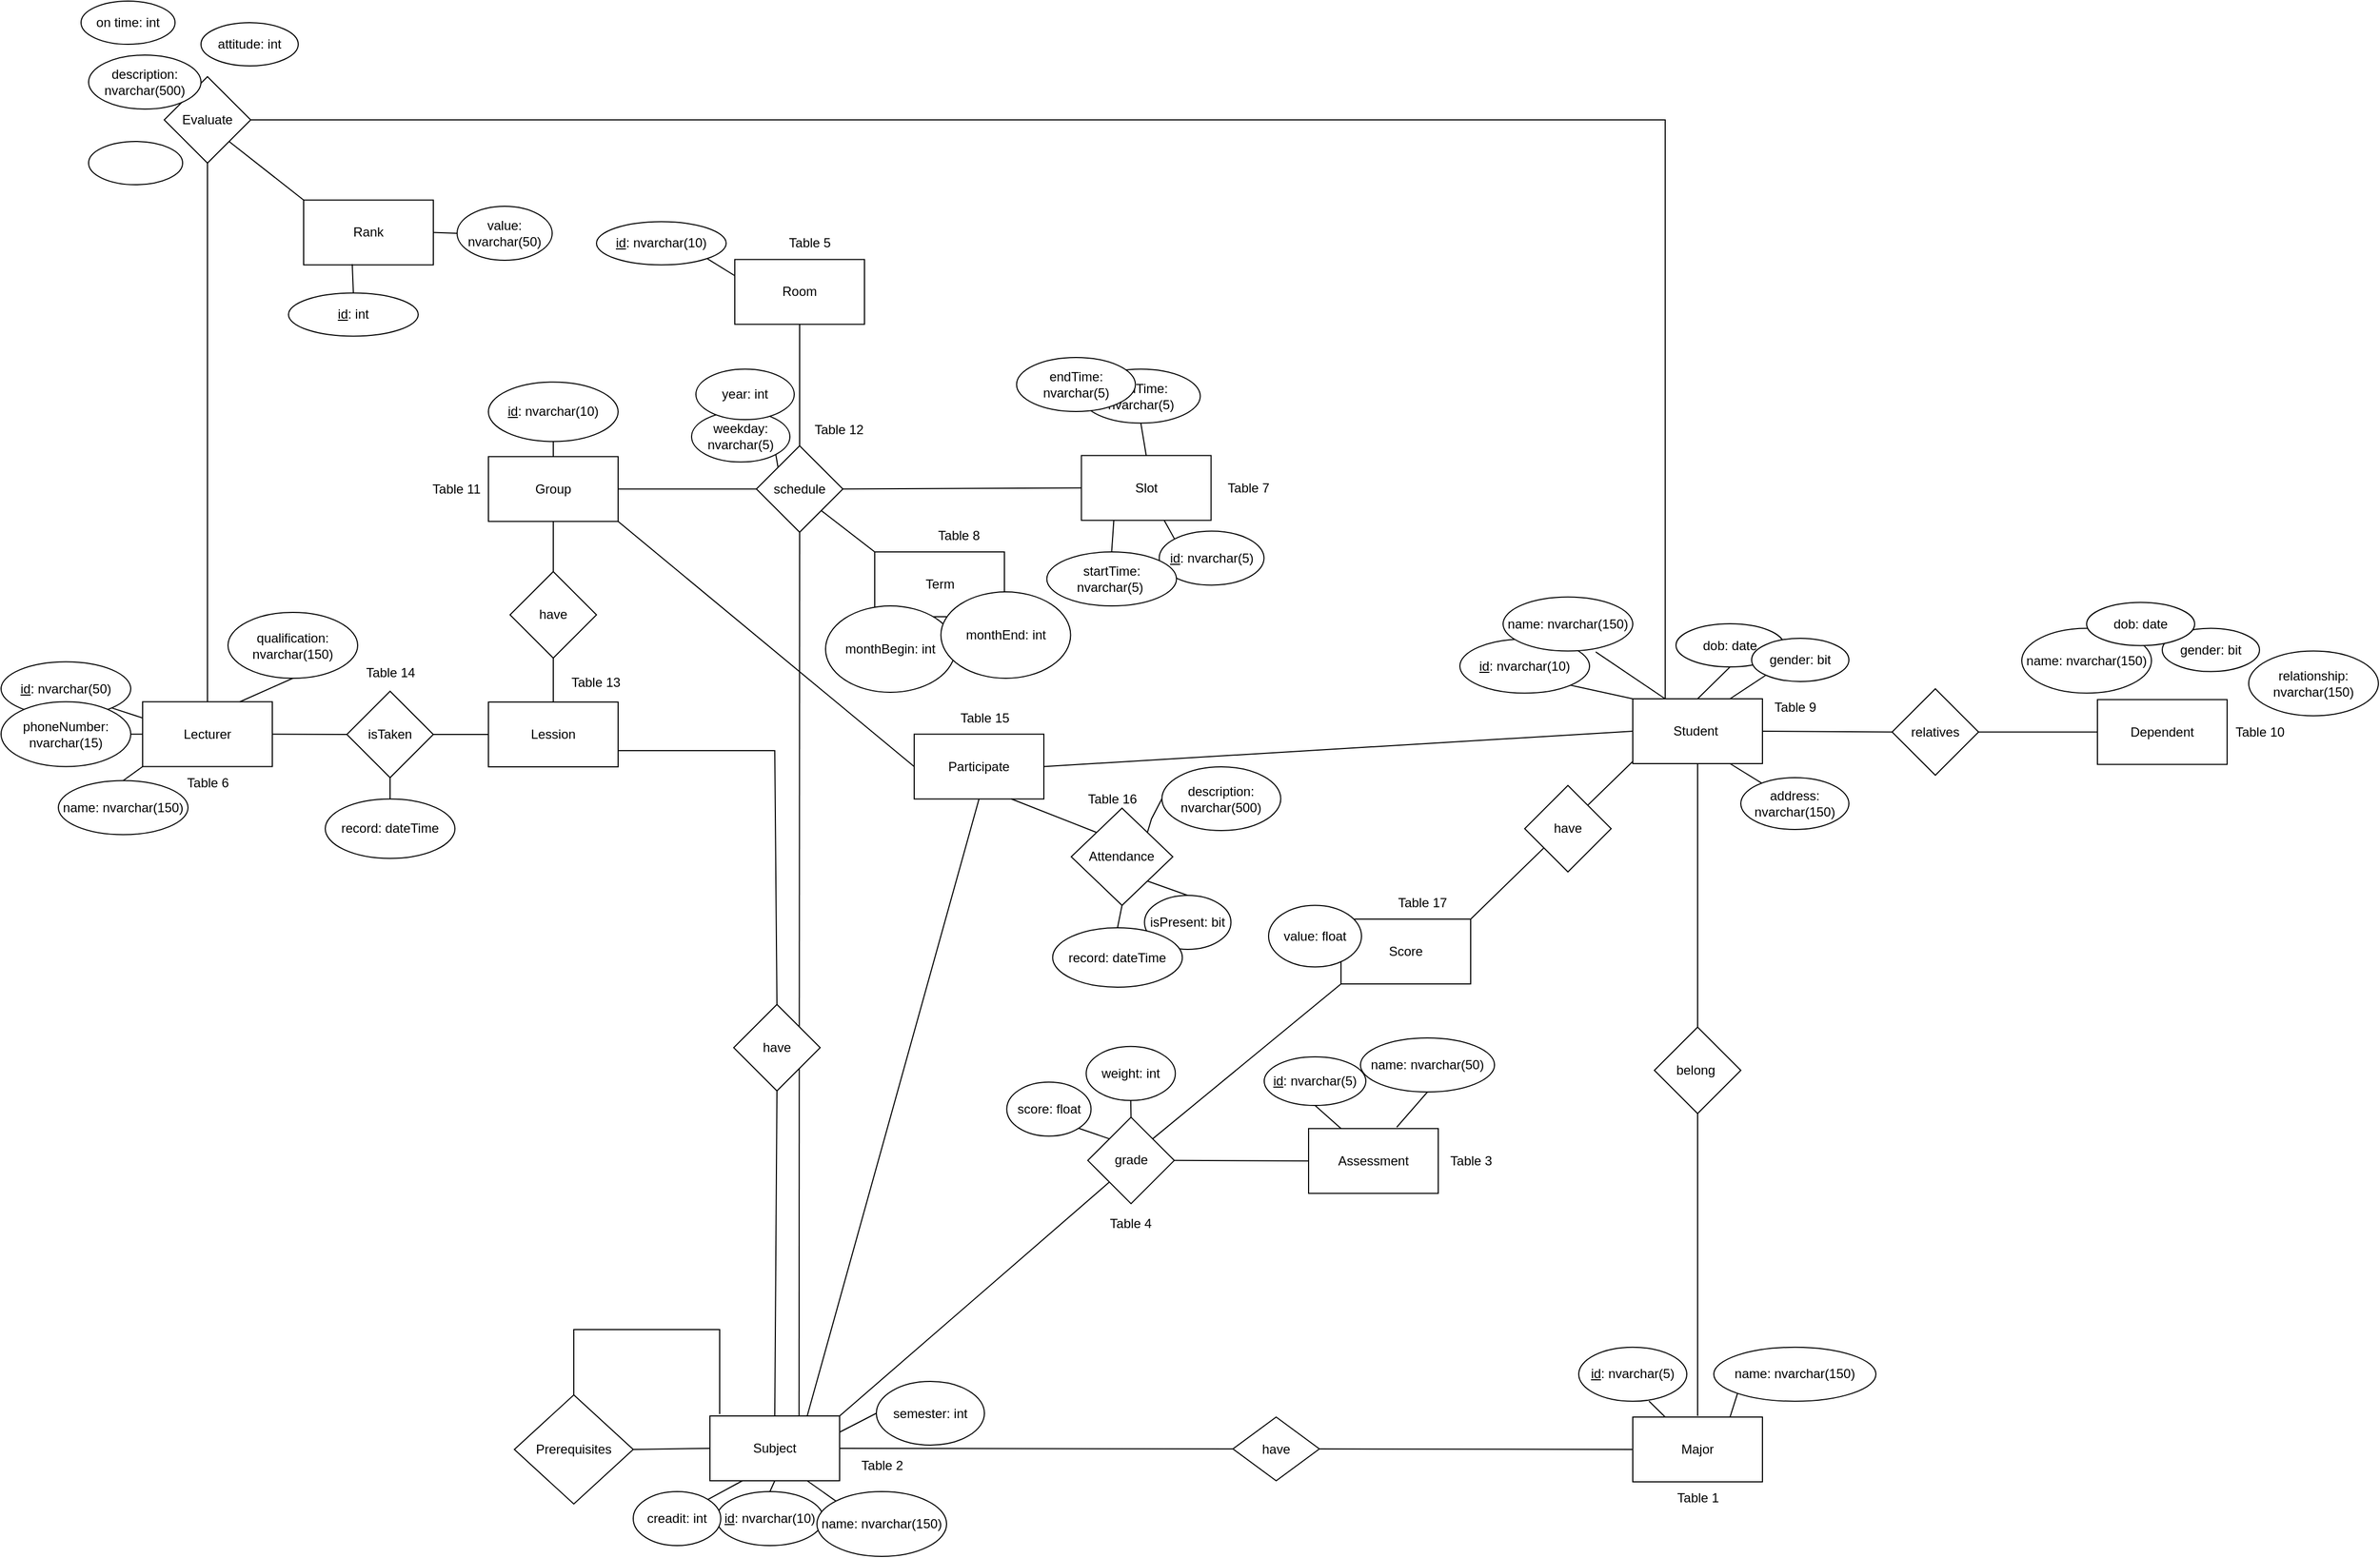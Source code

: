 <mxfile version="23.0.2" type="device">
  <diagram id="C5RBs43oDa-KdzZeNtuy" name="Page-1">
    <mxGraphModel dx="3637" dy="2056" grid="1" gridSize="10" guides="1" tooltips="1" connect="1" arrows="1" fold="1" page="1" pageScale="1" pageWidth="827" pageHeight="1169" math="0" shadow="0">
      <root>
        <mxCell id="WIyWlLk6GJQsqaUBKTNV-0" />
        <mxCell id="WIyWlLk6GJQsqaUBKTNV-1" parent="WIyWlLk6GJQsqaUBKTNV-0" />
        <mxCell id="R3gAXF-IG7hELK_54bFL-0" value="Student&amp;nbsp;" style="rounded=0;whiteSpace=wrap;html=1;" parent="WIyWlLk6GJQsqaUBKTNV-1" vertex="1">
          <mxGeometry x="40" y="496" width="120" height="60" as="geometry" />
        </mxCell>
        <mxCell id="R3gAXF-IG7hELK_54bFL-3" value="&lt;u&gt;id&lt;/u&gt;: nvarchar(10)" style="ellipse;whiteSpace=wrap;html=1;" parent="WIyWlLk6GJQsqaUBKTNV-1" vertex="1">
          <mxGeometry x="-120" y="440.75" width="120" height="50" as="geometry" />
        </mxCell>
        <mxCell id="R3gAXF-IG7hELK_54bFL-4" value="name: nvarchar(150)" style="ellipse;whiteSpace=wrap;html=1;" parent="WIyWlLk6GJQsqaUBKTNV-1" vertex="1">
          <mxGeometry x="-80" y="401.75" width="120" height="50" as="geometry" />
        </mxCell>
        <mxCell id="R3gAXF-IG7hELK_54bFL-5" value="dob: date" style="ellipse;whiteSpace=wrap;html=1;" parent="WIyWlLk6GJQsqaUBKTNV-1" vertex="1">
          <mxGeometry x="80" y="426.5" width="100" height="40" as="geometry" />
        </mxCell>
        <mxCell id="R3gAXF-IG7hELK_54bFL-6" value="gender: bit" style="ellipse;whiteSpace=wrap;html=1;" parent="WIyWlLk6GJQsqaUBKTNV-1" vertex="1">
          <mxGeometry x="150" y="440" width="90" height="40" as="geometry" />
        </mxCell>
        <mxCell id="R3gAXF-IG7hELK_54bFL-11" value="Major" style="rounded=0;whiteSpace=wrap;html=1;" parent="WIyWlLk6GJQsqaUBKTNV-1" vertex="1">
          <mxGeometry x="40" y="1161" width="120" height="60" as="geometry" />
        </mxCell>
        <mxCell id="R3gAXF-IG7hELK_54bFL-13" value="&lt;u&gt;id&lt;/u&gt;: nvarchar(5)" style="ellipse;whiteSpace=wrap;html=1;" parent="WIyWlLk6GJQsqaUBKTNV-1" vertex="1">
          <mxGeometry x="-10" y="1096.37" width="100" height="50" as="geometry" />
        </mxCell>
        <mxCell id="R3gAXF-IG7hELK_54bFL-14" value="name: nvarchar(150)" style="ellipse;whiteSpace=wrap;html=1;" parent="WIyWlLk6GJQsqaUBKTNV-1" vertex="1">
          <mxGeometry x="115" y="1096.37" width="150" height="50" as="geometry" />
        </mxCell>
        <mxCell id="R3gAXF-IG7hELK_54bFL-15" value="Subject" style="rounded=0;whiteSpace=wrap;html=1;" parent="WIyWlLk6GJQsqaUBKTNV-1" vertex="1">
          <mxGeometry x="-814" y="1160" width="120" height="60" as="geometry" />
        </mxCell>
        <mxCell id="R3gAXF-IG7hELK_54bFL-16" value="&lt;u&gt;id&lt;/u&gt;: nvarchar(10)" style="ellipse;whiteSpace=wrap;html=1;" parent="WIyWlLk6GJQsqaUBKTNV-1" vertex="1">
          <mxGeometry x="-808" y="1230" width="99" height="50" as="geometry" />
        </mxCell>
        <mxCell id="R3gAXF-IG7hELK_54bFL-17" value="name: nvarchar(150)" style="ellipse;whiteSpace=wrap;html=1;" parent="WIyWlLk6GJQsqaUBKTNV-1" vertex="1">
          <mxGeometry x="-715" y="1230" width="120" height="60" as="geometry" />
        </mxCell>
        <mxCell id="R3gAXF-IG7hELK_54bFL-21" value="Room" style="rounded=0;whiteSpace=wrap;html=1;" parent="WIyWlLk6GJQsqaUBKTNV-1" vertex="1">
          <mxGeometry x="-791" y="89.25" width="120" height="60" as="geometry" />
        </mxCell>
        <mxCell id="R3gAXF-IG7hELK_54bFL-22" value="&lt;u&gt;id&lt;/u&gt;: nvarchar(10)" style="ellipse;whiteSpace=wrap;html=1;" parent="WIyWlLk6GJQsqaUBKTNV-1" vertex="1">
          <mxGeometry x="-919" y="54.25" width="120" height="40" as="geometry" />
        </mxCell>
        <mxCell id="R3gAXF-IG7hELK_54bFL-24" value="Lecturer" style="rounded=0;whiteSpace=wrap;html=1;" parent="WIyWlLk6GJQsqaUBKTNV-1" vertex="1">
          <mxGeometry x="-1339" y="498.75" width="120" height="60" as="geometry" />
        </mxCell>
        <mxCell id="R3gAXF-IG7hELK_54bFL-25" value="&lt;u&gt;id&lt;/u&gt;:&amp;nbsp;nvarchar(50)" style="ellipse;whiteSpace=wrap;html=1;" parent="WIyWlLk6GJQsqaUBKTNV-1" vertex="1">
          <mxGeometry x="-1470" y="461.75" width="120" height="50" as="geometry" />
        </mxCell>
        <mxCell id="R3gAXF-IG7hELK_54bFL-26" value="name: nvarchar(150)" style="ellipse;whiteSpace=wrap;html=1;" parent="WIyWlLk6GJQsqaUBKTNV-1" vertex="1">
          <mxGeometry x="-1417" y="571.75" width="120" height="50" as="geometry" />
        </mxCell>
        <mxCell id="R3gAXF-IG7hELK_54bFL-27" value="Group" style="rounded=0;whiteSpace=wrap;html=1;" parent="WIyWlLk6GJQsqaUBKTNV-1" vertex="1">
          <mxGeometry x="-1019" y="271.75" width="120" height="60" as="geometry" />
        </mxCell>
        <mxCell id="R3gAXF-IG7hELK_54bFL-39" value="creadit: int" style="ellipse;whiteSpace=wrap;html=1;" parent="WIyWlLk6GJQsqaUBKTNV-1" vertex="1">
          <mxGeometry x="-885" y="1230" width="81" height="50" as="geometry" />
        </mxCell>
        <mxCell id="R3gAXF-IG7hELK_54bFL-40" value="Slot" style="rounded=0;whiteSpace=wrap;html=1;" parent="WIyWlLk6GJQsqaUBKTNV-1" vertex="1">
          <mxGeometry x="-470.25" y="270.75" width="120" height="60" as="geometry" />
        </mxCell>
        <mxCell id="R3gAXF-IG7hELK_54bFL-41" value="&lt;u&gt;id&lt;/u&gt;: nvarchar(5)" style="ellipse;whiteSpace=wrap;html=1;" parent="WIyWlLk6GJQsqaUBKTNV-1" vertex="1">
          <mxGeometry x="-398.25" y="340.75" width="97" height="50" as="geometry" />
        </mxCell>
        <mxCell id="R3gAXF-IG7hELK_54bFL-42" value="startTime: nvarchar(5)&amp;nbsp;" style="ellipse;whiteSpace=wrap;html=1;" parent="WIyWlLk6GJQsqaUBKTNV-1" vertex="1">
          <mxGeometry x="-502.25" y="360" width="120" height="50" as="geometry" />
        </mxCell>
        <mxCell id="R3gAXF-IG7hELK_54bFL-43" value="endTime: nvarchar(5)" style="ellipse;whiteSpace=wrap;html=1;" parent="WIyWlLk6GJQsqaUBKTNV-1" vertex="1">
          <mxGeometry x="-470.25" y="190.75" width="110" height="50" as="geometry" />
        </mxCell>
        <mxCell id="f4kUEkbPoWxWhxqfEex--8" value="have" style="rhombus;whiteSpace=wrap;html=1;" parent="WIyWlLk6GJQsqaUBKTNV-1" vertex="1">
          <mxGeometry x="-330" y="1161" width="80" height="59" as="geometry" />
        </mxCell>
        <mxCell id="f4kUEkbPoWxWhxqfEex--20" value="Assessment" style="rounded=0;whiteSpace=wrap;html=1;" parent="WIyWlLk6GJQsqaUBKTNV-1" vertex="1">
          <mxGeometry x="-260.0" y="893.87" width="120" height="60" as="geometry" />
        </mxCell>
        <mxCell id="f4kUEkbPoWxWhxqfEex--21" value="&lt;u&gt;id&lt;/u&gt;: nvarchar(5)" style="ellipse;whiteSpace=wrap;html=1;" parent="WIyWlLk6GJQsqaUBKTNV-1" vertex="1">
          <mxGeometry x="-301.07" y="827.5" width="94.07" height="45" as="geometry" />
        </mxCell>
        <mxCell id="f4kUEkbPoWxWhxqfEex--22" value="name: nvarchar(50)" style="ellipse;whiteSpace=wrap;html=1;" parent="WIyWlLk6GJQsqaUBKTNV-1" vertex="1">
          <mxGeometry x="-212.0" y="810" width="124.07" height="50" as="geometry" />
        </mxCell>
        <mxCell id="f4kUEkbPoWxWhxqfEex--24" value="" style="endArrow=none;html=1;rounded=0;entryX=0.5;entryY=1;entryDx=0;entryDy=0;exitX=0.25;exitY=0;exitDx=0;exitDy=0;" parent="WIyWlLk6GJQsqaUBKTNV-1" source="f4kUEkbPoWxWhxqfEex--20" target="f4kUEkbPoWxWhxqfEex--21" edge="1">
          <mxGeometry width="50" height="50" relative="1" as="geometry">
            <mxPoint x="-377.0" y="982.5" as="sourcePoint" />
            <mxPoint x="-262.928" y="872.133" as="targetPoint" />
          </mxGeometry>
        </mxCell>
        <mxCell id="f4kUEkbPoWxWhxqfEex--25" value="" style="endArrow=none;html=1;rounded=0;entryX=0.5;entryY=1;entryDx=0;entryDy=0;exitX=0.5;exitY=0;exitDx=0;exitDy=0;" parent="WIyWlLk6GJQsqaUBKTNV-1" source="R3gAXF-IG7hELK_54bFL-40" target="R3gAXF-IG7hELK_54bFL-43" edge="1">
          <mxGeometry width="50" height="50" relative="1" as="geometry">
            <mxPoint x="-378.25" y="390.75" as="sourcePoint" />
            <mxPoint x="-328.25" y="340.75" as="targetPoint" />
          </mxGeometry>
        </mxCell>
        <mxCell id="f4kUEkbPoWxWhxqfEex--26" value="" style="endArrow=none;html=1;rounded=0;entryX=0.25;entryY=1;entryDx=0;entryDy=0;exitX=0.5;exitY=0;exitDx=0;exitDy=0;" parent="WIyWlLk6GJQsqaUBKTNV-1" source="R3gAXF-IG7hELK_54bFL-42" target="R3gAXF-IG7hELK_54bFL-40" edge="1">
          <mxGeometry width="50" height="50" relative="1" as="geometry">
            <mxPoint x="-628.25" y="330.75" as="sourcePoint" />
            <mxPoint x="-578.25" y="280.75" as="targetPoint" />
          </mxGeometry>
        </mxCell>
        <mxCell id="f4kUEkbPoWxWhxqfEex--27" value="" style="endArrow=none;html=1;rounded=0;entryX=0;entryY=0;entryDx=0;entryDy=0;" parent="WIyWlLk6GJQsqaUBKTNV-1" source="R3gAXF-IG7hELK_54bFL-40" target="R3gAXF-IG7hELK_54bFL-41" edge="1">
          <mxGeometry width="50" height="50" relative="1" as="geometry">
            <mxPoint x="-368.25" y="400.75" as="sourcePoint" />
            <mxPoint x="-318.25" y="350.75" as="targetPoint" />
          </mxGeometry>
        </mxCell>
        <mxCell id="f4kUEkbPoWxWhxqfEex--28" value="phoneNumber: nvarchar(15)" style="ellipse;whiteSpace=wrap;html=1;" parent="WIyWlLk6GJQsqaUBKTNV-1" vertex="1">
          <mxGeometry x="-1470" y="498.75" width="120" height="60" as="geometry" />
        </mxCell>
        <mxCell id="f4kUEkbPoWxWhxqfEex--29" value="" style="endArrow=none;html=1;rounded=0;entryX=1;entryY=0.5;entryDx=0;entryDy=0;exitX=0;exitY=0.5;exitDx=0;exitDy=0;" parent="WIyWlLk6GJQsqaUBKTNV-1" source="R3gAXF-IG7hELK_54bFL-24" target="f4kUEkbPoWxWhxqfEex--28" edge="1">
          <mxGeometry width="50" height="50" relative="1" as="geometry">
            <mxPoint x="-1579" y="718.75" as="sourcePoint" />
            <mxPoint x="-1529" y="668.75" as="targetPoint" />
          </mxGeometry>
        </mxCell>
        <mxCell id="f4kUEkbPoWxWhxqfEex--30" value="" style="endArrow=none;html=1;rounded=0;entryX=1;entryY=1;entryDx=0;entryDy=0;exitX=0;exitY=0.25;exitDx=0;exitDy=0;" parent="WIyWlLk6GJQsqaUBKTNV-1" source="R3gAXF-IG7hELK_54bFL-24" target="R3gAXF-IG7hELK_54bFL-25" edge="1">
          <mxGeometry width="50" height="50" relative="1" as="geometry">
            <mxPoint x="-1259" y="648.75" as="sourcePoint" />
            <mxPoint x="-1209" y="598.75" as="targetPoint" />
          </mxGeometry>
        </mxCell>
        <mxCell id="f4kUEkbPoWxWhxqfEex--31" value="" style="endArrow=none;html=1;rounded=0;entryX=0.5;entryY=0;entryDx=0;entryDy=0;exitX=0;exitY=1;exitDx=0;exitDy=0;" parent="WIyWlLk6GJQsqaUBKTNV-1" source="R3gAXF-IG7hELK_54bFL-24" target="R3gAXF-IG7hELK_54bFL-26" edge="1">
          <mxGeometry width="50" height="50" relative="1" as="geometry">
            <mxPoint x="-1329" y="478.75" as="sourcePoint" />
            <mxPoint x="-1279" y="428.75" as="targetPoint" />
          </mxGeometry>
        </mxCell>
        <mxCell id="f4kUEkbPoWxWhxqfEex--32" value="" style="endArrow=none;html=1;rounded=0;entryX=1;entryY=1;entryDx=0;entryDy=0;exitX=0;exitY=0.25;exitDx=0;exitDy=0;" parent="WIyWlLk6GJQsqaUBKTNV-1" source="R3gAXF-IG7hELK_54bFL-21" target="R3gAXF-IG7hELK_54bFL-22" edge="1">
          <mxGeometry width="50" height="50" relative="1" as="geometry">
            <mxPoint x="-831.5" y="229.25" as="sourcePoint" />
            <mxPoint x="-781.5" y="179.25" as="targetPoint" />
          </mxGeometry>
        </mxCell>
        <mxCell id="f4kUEkbPoWxWhxqfEex--36" value="" style="endArrow=none;html=1;rounded=0;entryX=1;entryY=1;entryDx=0;entryDy=0;exitX=0;exitY=0;exitDx=0;exitDy=0;" parent="WIyWlLk6GJQsqaUBKTNV-1" source="R3gAXF-IG7hELK_54bFL-0" target="R3gAXF-IG7hELK_54bFL-3" edge="1">
          <mxGeometry width="50" height="50" relative="1" as="geometry">
            <mxPoint x="-10" y="506" as="sourcePoint" />
            <mxPoint x="40" y="456" as="targetPoint" />
          </mxGeometry>
        </mxCell>
        <mxCell id="f4kUEkbPoWxWhxqfEex--37" value="" style="endArrow=none;html=1;rounded=0;entryX=0.714;entryY=1.016;entryDx=0;entryDy=0;exitX=0.25;exitY=0;exitDx=0;exitDy=0;entryPerimeter=0;" parent="WIyWlLk6GJQsqaUBKTNV-1" source="R3gAXF-IG7hELK_54bFL-0" target="R3gAXF-IG7hELK_54bFL-4" edge="1">
          <mxGeometry width="50" height="50" relative="1" as="geometry">
            <mxPoint x="-200" y="416" as="sourcePoint" />
            <mxPoint x="-150" y="366" as="targetPoint" />
          </mxGeometry>
        </mxCell>
        <mxCell id="f4kUEkbPoWxWhxqfEex--38" value="" style="endArrow=none;html=1;rounded=0;entryX=0.5;entryY=1;entryDx=0;entryDy=0;exitX=0.5;exitY=0;exitDx=0;exitDy=0;" parent="WIyWlLk6GJQsqaUBKTNV-1" source="R3gAXF-IG7hELK_54bFL-0" target="R3gAXF-IG7hELK_54bFL-5" edge="1">
          <mxGeometry width="50" height="50" relative="1" as="geometry">
            <mxPoint x="-150" y="306" as="sourcePoint" />
            <mxPoint x="-100" y="256" as="targetPoint" />
          </mxGeometry>
        </mxCell>
        <mxCell id="f4kUEkbPoWxWhxqfEex--39" value="" style="endArrow=none;html=1;rounded=0;entryX=0;entryY=1;entryDx=0;entryDy=0;exitX=0.75;exitY=0;exitDx=0;exitDy=0;" parent="WIyWlLk6GJQsqaUBKTNV-1" source="R3gAXF-IG7hELK_54bFL-0" target="R3gAXF-IG7hELK_54bFL-6" edge="1">
          <mxGeometry width="50" height="50" relative="1" as="geometry">
            <mxPoint x="220" y="586" as="sourcePoint" />
            <mxPoint x="270" y="536" as="targetPoint" />
          </mxGeometry>
        </mxCell>
        <mxCell id="f4kUEkbPoWxWhxqfEex--40" value="" style="endArrow=none;html=1;rounded=0;entryX=0.25;entryY=0;entryDx=0;entryDy=0;exitX=0.65;exitY=0.998;exitDx=0;exitDy=0;exitPerimeter=0;" parent="WIyWlLk6GJQsqaUBKTNV-1" source="R3gAXF-IG7hELK_54bFL-13" target="R3gAXF-IG7hELK_54bFL-11" edge="1">
          <mxGeometry width="50" height="50" relative="1" as="geometry">
            <mxPoint x="-10" y="1090" as="sourcePoint" />
            <mxPoint x="40" y="1040" as="targetPoint" />
          </mxGeometry>
        </mxCell>
        <mxCell id="f4kUEkbPoWxWhxqfEex--41" value="" style="endArrow=none;html=1;rounded=0;entryX=0;entryY=1;entryDx=0;entryDy=0;exitX=0.75;exitY=0;exitDx=0;exitDy=0;" parent="WIyWlLk6GJQsqaUBKTNV-1" source="R3gAXF-IG7hELK_54bFL-11" target="R3gAXF-IG7hELK_54bFL-14" edge="1">
          <mxGeometry width="50" height="50" relative="1" as="geometry">
            <mxPoint x="210" y="1230" as="sourcePoint" />
            <mxPoint x="260" y="1180" as="targetPoint" />
          </mxGeometry>
        </mxCell>
        <mxCell id="f4kUEkbPoWxWhxqfEex--42" value="" style="endArrow=none;html=1;rounded=0;entryX=0.5;entryY=1;entryDx=0;entryDy=0;exitX=0.68;exitY=-0.021;exitDx=0;exitDy=0;exitPerimeter=0;" parent="WIyWlLk6GJQsqaUBKTNV-1" source="f4kUEkbPoWxWhxqfEex--20" target="f4kUEkbPoWxWhxqfEex--22" edge="1">
          <mxGeometry width="50" height="50" relative="1" as="geometry">
            <mxPoint x="-137.0" y="1022.5" as="sourcePoint" />
            <mxPoint x="-87.0" y="972.5" as="targetPoint" />
          </mxGeometry>
        </mxCell>
        <mxCell id="f4kUEkbPoWxWhxqfEex--53" value="" style="endArrow=none;html=1;rounded=0;entryX=0.5;entryY=1;entryDx=0;entryDy=0;exitX=0.5;exitY=0;exitDx=0;exitDy=0;" parent="WIyWlLk6GJQsqaUBKTNV-1" source="R3gAXF-IG7hELK_54bFL-16" target="R3gAXF-IG7hELK_54bFL-15" edge="1">
          <mxGeometry width="50" height="50" relative="1" as="geometry">
            <mxPoint x="-1164" y="1210" as="sourcePoint" />
            <mxPoint x="-1114" y="1160" as="targetPoint" />
          </mxGeometry>
        </mxCell>
        <mxCell id="f4kUEkbPoWxWhxqfEex--54" value="" style="endArrow=none;html=1;rounded=0;entryX=0.25;entryY=1;entryDx=0;entryDy=0;exitX=1;exitY=0;exitDx=0;exitDy=0;" parent="WIyWlLk6GJQsqaUBKTNV-1" source="R3gAXF-IG7hELK_54bFL-39" target="R3gAXF-IG7hELK_54bFL-15" edge="1">
          <mxGeometry width="50" height="50" relative="1" as="geometry">
            <mxPoint x="-804" y="1360" as="sourcePoint" />
            <mxPoint x="-754" y="1310" as="targetPoint" />
          </mxGeometry>
        </mxCell>
        <mxCell id="f4kUEkbPoWxWhxqfEex--55" value="" style="endArrow=none;html=1;rounded=0;entryX=0.75;entryY=1;entryDx=0;entryDy=0;exitX=0;exitY=0;exitDx=0;exitDy=0;" parent="WIyWlLk6GJQsqaUBKTNV-1" source="R3gAXF-IG7hELK_54bFL-17" target="R3gAXF-IG7hELK_54bFL-15" edge="1">
          <mxGeometry width="50" height="50" relative="1" as="geometry">
            <mxPoint x="-694" y="1410" as="sourcePoint" />
            <mxPoint x="-644" y="1360" as="targetPoint" />
          </mxGeometry>
        </mxCell>
        <mxCell id="f4kUEkbPoWxWhxqfEex--70" value="" style="endArrow=none;html=1;rounded=0;entryX=0;entryY=0.5;entryDx=0;entryDy=0;exitX=1;exitY=0.5;exitDx=0;exitDy=0;" parent="WIyWlLk6GJQsqaUBKTNV-1" source="f4kUEkbPoWxWhxqfEex--8" target="R3gAXF-IG7hELK_54bFL-11" edge="1">
          <mxGeometry width="50" height="50" relative="1" as="geometry">
            <mxPoint x="-100" y="1250" as="sourcePoint" />
            <mxPoint x="-50" y="1200" as="targetPoint" />
          </mxGeometry>
        </mxCell>
        <mxCell id="f4kUEkbPoWxWhxqfEex--71" value="" style="endArrow=none;html=1;rounded=0;exitX=1;exitY=0.5;exitDx=0;exitDy=0;entryX=0;entryY=0.5;entryDx=0;entryDy=0;" parent="WIyWlLk6GJQsqaUBKTNV-1" source="R3gAXF-IG7hELK_54bFL-15" target="f4kUEkbPoWxWhxqfEex--8" edge="1">
          <mxGeometry width="50" height="50" relative="1" as="geometry">
            <mxPoint x="-190" y="1150" as="sourcePoint" />
            <mxPoint x="-140" y="1100" as="targetPoint" />
          </mxGeometry>
        </mxCell>
        <mxCell id="f4kUEkbPoWxWhxqfEex--79" value="Attendance" style="rhombus;whiteSpace=wrap;html=1;" parent="WIyWlLk6GJQsqaUBKTNV-1" vertex="1">
          <mxGeometry x="-479.66" y="597.25" width="94" height="90" as="geometry" />
        </mxCell>
        <mxCell id="f4kUEkbPoWxWhxqfEex--82" value="isPresent: bit" style="ellipse;whiteSpace=wrap;html=1;" parent="WIyWlLk6GJQsqaUBKTNV-1" vertex="1">
          <mxGeometry x="-411.84" y="678" width="80" height="50" as="geometry" />
        </mxCell>
        <mxCell id="f4kUEkbPoWxWhxqfEex--83" value="" style="endArrow=none;html=1;rounded=0;exitX=1;exitY=1;exitDx=0;exitDy=0;entryX=0.5;entryY=0;entryDx=0;entryDy=0;" parent="WIyWlLk6GJQsqaUBKTNV-1" source="f4kUEkbPoWxWhxqfEex--79" target="f4kUEkbPoWxWhxqfEex--82" edge="1">
          <mxGeometry width="50" height="50" relative="1" as="geometry">
            <mxPoint x="-295.84" y="707.75" as="sourcePoint" />
            <mxPoint x="-245.84" y="657.75" as="targetPoint" />
          </mxGeometry>
        </mxCell>
        <mxCell id="f4kUEkbPoWxWhxqfEex--85" value="belong&amp;nbsp;" style="rhombus;whiteSpace=wrap;html=1;" parent="WIyWlLk6GJQsqaUBKTNV-1" vertex="1">
          <mxGeometry x="60" y="800" width="80" height="80" as="geometry" />
        </mxCell>
        <mxCell id="f4kUEkbPoWxWhxqfEex--86" value="" style="endArrow=none;html=1;rounded=0;exitX=0.5;exitY=1;exitDx=0;exitDy=0;" parent="WIyWlLk6GJQsqaUBKTNV-1" source="f4kUEkbPoWxWhxqfEex--85" edge="1">
          <mxGeometry width="50" height="50" relative="1" as="geometry">
            <mxPoint x="100" y="1070" as="sourcePoint" />
            <mxPoint x="100" y="1160" as="targetPoint" />
          </mxGeometry>
        </mxCell>
        <mxCell id="f4kUEkbPoWxWhxqfEex--87" value="" style="endArrow=none;html=1;rounded=0;entryX=0.5;entryY=1;entryDx=0;entryDy=0;" parent="WIyWlLk6GJQsqaUBKTNV-1" source="f4kUEkbPoWxWhxqfEex--85" target="R3gAXF-IG7hELK_54bFL-0" edge="1">
          <mxGeometry width="50" height="50" relative="1" as="geometry">
            <mxPoint x="40" y="760" as="sourcePoint" />
            <mxPoint x="90" y="710" as="targetPoint" />
          </mxGeometry>
        </mxCell>
        <mxCell id="f4kUEkbPoWxWhxqfEex--92" value="record: dateTime" style="ellipse;whiteSpace=wrap;html=1;" parent="WIyWlLk6GJQsqaUBKTNV-1" vertex="1">
          <mxGeometry x="-496.84" y="708" width="120" height="55" as="geometry" />
        </mxCell>
        <mxCell id="f4kUEkbPoWxWhxqfEex--93" value="" style="endArrow=none;html=1;rounded=0;entryX=0.5;entryY=1;entryDx=0;entryDy=0;exitX=0.5;exitY=0;exitDx=0;exitDy=0;" parent="WIyWlLk6GJQsqaUBKTNV-1" source="f4kUEkbPoWxWhxqfEex--92" target="f4kUEkbPoWxWhxqfEex--79" edge="1">
          <mxGeometry width="50" height="50" relative="1" as="geometry">
            <mxPoint x="-495.84" y="727.75" as="sourcePoint" />
            <mxPoint x="-445.84" y="677.75" as="targetPoint" />
          </mxGeometry>
        </mxCell>
        <mxCell id="f4kUEkbPoWxWhxqfEex--94" value="description: nvarchar(500)" style="ellipse;whiteSpace=wrap;html=1;" parent="WIyWlLk6GJQsqaUBKTNV-1" vertex="1">
          <mxGeometry x="-395.75" y="559" width="110" height="59" as="geometry" />
        </mxCell>
        <mxCell id="f4kUEkbPoWxWhxqfEex--95" value="" style="endArrow=none;html=1;rounded=0;entryX=1;entryY=0;entryDx=0;entryDy=0;exitX=0;exitY=0.5;exitDx=0;exitDy=0;" parent="WIyWlLk6GJQsqaUBKTNV-1" source="f4kUEkbPoWxWhxqfEex--94" target="f4kUEkbPoWxWhxqfEex--79" edge="1">
          <mxGeometry width="50" height="50" relative="1" as="geometry">
            <mxPoint x="-295.84" y="787.75" as="sourcePoint" />
            <mxPoint x="-245.84" y="737.75" as="targetPoint" />
            <Array as="points">
              <mxPoint x="-405.41" y="607.25" />
            </Array>
          </mxGeometry>
        </mxCell>
        <mxCell id="f4kUEkbPoWxWhxqfEex--117" value="&lt;u&gt;id&lt;/u&gt;: nvarchar(10)" style="ellipse;whiteSpace=wrap;html=1;" parent="WIyWlLk6GJQsqaUBKTNV-1" vertex="1">
          <mxGeometry x="-1019" y="202.75" width="120" height="55" as="geometry" />
        </mxCell>
        <mxCell id="f4kUEkbPoWxWhxqfEex--123" value="Prerequisites" style="rhombus;whiteSpace=wrap;html=1;" parent="WIyWlLk6GJQsqaUBKTNV-1" vertex="1">
          <mxGeometry x="-995" y="1140.5" width="110" height="101" as="geometry" />
        </mxCell>
        <mxCell id="f4kUEkbPoWxWhxqfEex--124" value="" style="endArrow=none;html=1;rounded=0;entryX=0;entryY=0.5;entryDx=0;entryDy=0;exitX=1;exitY=0.5;exitDx=0;exitDy=0;" parent="WIyWlLk6GJQsqaUBKTNV-1" source="f4kUEkbPoWxWhxqfEex--123" target="R3gAXF-IG7hELK_54bFL-15" edge="1">
          <mxGeometry width="50" height="50" relative="1" as="geometry">
            <mxPoint x="-866" y="1390" as="sourcePoint" />
            <mxPoint x="-816" y="1340" as="targetPoint" />
          </mxGeometry>
        </mxCell>
        <mxCell id="f4kUEkbPoWxWhxqfEex--126" value="" style="endArrow=none;html=1;rounded=0;entryX=0.5;entryY=0;entryDx=0;entryDy=0;exitX=0.075;exitY=-0.029;exitDx=0;exitDy=0;exitPerimeter=0;" parent="WIyWlLk6GJQsqaUBKTNV-1" source="R3gAXF-IG7hELK_54bFL-15" target="f4kUEkbPoWxWhxqfEex--123" edge="1">
          <mxGeometry width="50" height="50" relative="1" as="geometry">
            <mxPoint x="-796" y="1150" as="sourcePoint" />
            <mxPoint x="-981" y="1140.5" as="targetPoint" />
            <Array as="points">
              <mxPoint x="-805" y="1080" />
              <mxPoint x="-940" y="1080" />
            </Array>
          </mxGeometry>
        </mxCell>
        <mxCell id="f4kUEkbPoWxWhxqfEex--132" value="semester: int" style="ellipse;whiteSpace=wrap;html=1;" parent="WIyWlLk6GJQsqaUBKTNV-1" vertex="1">
          <mxGeometry x="-660" y="1128" width="100" height="59" as="geometry" />
        </mxCell>
        <mxCell id="f4kUEkbPoWxWhxqfEex--133" value="" style="endArrow=none;html=1;rounded=0;entryX=1;entryY=0.25;entryDx=0;entryDy=0;exitX=0;exitY=0.5;exitDx=0;exitDy=0;" parent="WIyWlLk6GJQsqaUBKTNV-1" source="f4kUEkbPoWxWhxqfEex--132" target="R3gAXF-IG7hELK_54bFL-15" edge="1">
          <mxGeometry width="50" height="50" relative="1" as="geometry">
            <mxPoint x="-636.5" y="1150" as="sourcePoint" />
            <mxPoint x="-666.5" y="1180" as="targetPoint" />
          </mxGeometry>
        </mxCell>
        <mxCell id="f4kUEkbPoWxWhxqfEex--134" value="grade" style="rhombus;whiteSpace=wrap;html=1;" parent="WIyWlLk6GJQsqaUBKTNV-1" vertex="1">
          <mxGeometry x="-464.32" y="883.43" width="80" height="80" as="geometry" />
        </mxCell>
        <mxCell id="f4kUEkbPoWxWhxqfEex--137" value="" style="endArrow=none;html=1;rounded=0;entryX=1;entryY=0;entryDx=0;entryDy=0;exitX=0;exitY=1;exitDx=0;exitDy=0;" parent="WIyWlLk6GJQsqaUBKTNV-1" source="f4kUEkbPoWxWhxqfEex--134" target="R3gAXF-IG7hELK_54bFL-15" edge="1">
          <mxGeometry width="50" height="50" relative="1" as="geometry">
            <mxPoint x="-660.5" y="1050" as="sourcePoint" />
            <mxPoint x="-690.5" y="1080" as="targetPoint" />
          </mxGeometry>
        </mxCell>
        <mxCell id="f4kUEkbPoWxWhxqfEex--139" value="weight: int" style="ellipse;whiteSpace=wrap;html=1;" parent="WIyWlLk6GJQsqaUBKTNV-1" vertex="1">
          <mxGeometry x="-465.82" y="817.93" width="82.5" height="50" as="geometry" />
        </mxCell>
        <mxCell id="f4kUEkbPoWxWhxqfEex--145" value="schedule" style="rhombus;whiteSpace=wrap;html=1;" parent="WIyWlLk6GJQsqaUBKTNV-1" vertex="1">
          <mxGeometry x="-771" y="261.75" width="80" height="80" as="geometry" />
        </mxCell>
        <mxCell id="f4kUEkbPoWxWhxqfEex--157" value="" style="endArrow=none;html=1;rounded=0;entryX=1;entryY=0.5;entryDx=0;entryDy=0;exitX=0;exitY=0.5;exitDx=0;exitDy=0;" parent="WIyWlLk6GJQsqaUBKTNV-1" source="f4kUEkbPoWxWhxqfEex--20" target="f4kUEkbPoWxWhxqfEex--134" edge="1">
          <mxGeometry width="50" height="50" relative="1" as="geometry">
            <mxPoint x="-494.58" y="933.41" as="sourcePoint" />
            <mxPoint x="-529.1" y="958.93" as="targetPoint" />
          </mxGeometry>
        </mxCell>
        <mxCell id="f4kUEkbPoWxWhxqfEex--159" value="" style="endArrow=none;html=1;rounded=0;entryX=0.5;entryY=0;entryDx=0;entryDy=0;exitX=0.5;exitY=1;exitDx=0;exitDy=0;" parent="WIyWlLk6GJQsqaUBKTNV-1" source="f4kUEkbPoWxWhxqfEex--139" target="f4kUEkbPoWxWhxqfEex--134" edge="1">
          <mxGeometry width="50" height="50" relative="1" as="geometry">
            <mxPoint x="-415.32" y="857.72" as="sourcePoint" />
            <mxPoint x="-384.32" y="877.72" as="targetPoint" />
          </mxGeometry>
        </mxCell>
        <mxCell id="f4kUEkbPoWxWhxqfEex--167" value="weekday: nvarchar(5)" style="ellipse;whiteSpace=wrap;html=1;" parent="WIyWlLk6GJQsqaUBKTNV-1" vertex="1">
          <mxGeometry x="-831" y="230" width="91" height="46.75" as="geometry" />
        </mxCell>
        <mxCell id="f4kUEkbPoWxWhxqfEex--168" value="" style="endArrow=none;html=1;rounded=0;entryX=1;entryY=1;entryDx=0;entryDy=0;exitX=0;exitY=0;exitDx=0;exitDy=0;" parent="WIyWlLk6GJQsqaUBKTNV-1" source="f4kUEkbPoWxWhxqfEex--145" target="f4kUEkbPoWxWhxqfEex--167" edge="1">
          <mxGeometry width="50" height="50" relative="1" as="geometry">
            <mxPoint x="-711" y="280.75" as="sourcePoint" />
            <mxPoint x="-663" y="210.25" as="targetPoint" />
          </mxGeometry>
        </mxCell>
        <mxCell id="f4kUEkbPoWxWhxqfEex--171" value="" style="endArrow=none;html=1;rounded=0;entryX=0.5;entryY=1;entryDx=0;entryDy=0;exitX=0.5;exitY=0;exitDx=0;exitDy=0;" parent="WIyWlLk6GJQsqaUBKTNV-1" source="f4kUEkbPoWxWhxqfEex--145" target="R3gAXF-IG7hELK_54bFL-21" edge="1">
          <mxGeometry width="50" height="50" relative="1" as="geometry">
            <mxPoint x="-824" y="340.75" as="sourcePoint" />
            <mxPoint x="-762" y="194.75" as="targetPoint" />
          </mxGeometry>
        </mxCell>
        <mxCell id="f4kUEkbPoWxWhxqfEex--172" value="" style="endArrow=none;html=1;rounded=0;entryX=1;entryY=0.5;entryDx=0;entryDy=0;exitX=0;exitY=0.5;exitDx=0;exitDy=0;" parent="WIyWlLk6GJQsqaUBKTNV-1" source="R3gAXF-IG7hELK_54bFL-40" target="f4kUEkbPoWxWhxqfEex--145" edge="1">
          <mxGeometry width="50" height="50" relative="1" as="geometry">
            <mxPoint x="-651" y="415.75" as="sourcePoint" />
            <mxPoint x="-589" y="269.75" as="targetPoint" />
          </mxGeometry>
        </mxCell>
        <mxCell id="f4kUEkbPoWxWhxqfEex--173" value="" style="endArrow=none;html=1;rounded=0;entryX=0;entryY=0.5;entryDx=0;entryDy=0;" parent="WIyWlLk6GJQsqaUBKTNV-1" source="R3gAXF-IG7hELK_54bFL-27" target="f4kUEkbPoWxWhxqfEex--145" edge="1">
          <mxGeometry width="50" height="50" relative="1" as="geometry">
            <mxPoint x="-895" y="357.75" as="sourcePoint" />
            <mxPoint x="-845" y="307.75" as="targetPoint" />
          </mxGeometry>
        </mxCell>
        <mxCell id="f4kUEkbPoWxWhxqfEex--174" value="" style="endArrow=none;html=1;rounded=0;entryX=0.5;entryY=0;entryDx=0;entryDy=0;exitX=0.5;exitY=1;exitDx=0;exitDy=0;" parent="WIyWlLk6GJQsqaUBKTNV-1" source="f4kUEkbPoWxWhxqfEex--117" target="R3gAXF-IG7hELK_54bFL-27" edge="1">
          <mxGeometry width="50" height="50" relative="1" as="geometry">
            <mxPoint x="-853" y="226.25" as="sourcePoint" />
            <mxPoint x="-780" y="226.25" as="targetPoint" />
          </mxGeometry>
        </mxCell>
        <mxCell id="f4kUEkbPoWxWhxqfEex--176" value="Table 1" style="text;html=1;align=center;verticalAlign=middle;resizable=0;points=[];autosize=1;strokeColor=none;fillColor=none;" parent="WIyWlLk6GJQsqaUBKTNV-1" vertex="1">
          <mxGeometry x="70" y="1221" width="60" height="30" as="geometry" />
        </mxCell>
        <mxCell id="f4kUEkbPoWxWhxqfEex--177" value="Table 2" style="text;html=1;align=center;verticalAlign=middle;resizable=0;points=[];autosize=1;strokeColor=none;fillColor=none;" parent="WIyWlLk6GJQsqaUBKTNV-1" vertex="1">
          <mxGeometry x="-685" y="1191" width="60" height="30" as="geometry" />
        </mxCell>
        <mxCell id="f4kUEkbPoWxWhxqfEex--178" value="Table 5" style="text;html=1;align=center;verticalAlign=middle;resizable=0;points=[];autosize=1;strokeColor=none;fillColor=none;" parent="WIyWlLk6GJQsqaUBKTNV-1" vertex="1">
          <mxGeometry x="-752" y="59.25" width="60" height="30" as="geometry" />
        </mxCell>
        <mxCell id="f4kUEkbPoWxWhxqfEex--181" value="Table 3" style="text;html=1;align=center;verticalAlign=middle;resizable=0;points=[];autosize=1;strokeColor=none;fillColor=none;" parent="WIyWlLk6GJQsqaUBKTNV-1" vertex="1">
          <mxGeometry x="-140" y="908.87" width="60" height="30" as="geometry" />
        </mxCell>
        <mxCell id="f4kUEkbPoWxWhxqfEex--182" value="Table 6" style="text;html=1;align=center;verticalAlign=middle;resizable=0;points=[];autosize=1;strokeColor=none;fillColor=none;" parent="WIyWlLk6GJQsqaUBKTNV-1" vertex="1">
          <mxGeometry x="-1309" y="558.75" width="60" height="30" as="geometry" />
        </mxCell>
        <mxCell id="f4kUEkbPoWxWhxqfEex--184" value="Table 7" style="text;html=1;align=center;verticalAlign=middle;resizable=0;points=[];autosize=1;strokeColor=none;fillColor=none;" parent="WIyWlLk6GJQsqaUBKTNV-1" vertex="1">
          <mxGeometry x="-345.75" y="285.75" width="60" height="30" as="geometry" />
        </mxCell>
        <mxCell id="iDPijzrnsPvzbCgEeZp9-0" value="Table 4" style="text;html=1;align=center;verticalAlign=middle;resizable=0;points=[];autosize=1;strokeColor=none;fillColor=none;" parent="WIyWlLk6GJQsqaUBKTNV-1" vertex="1">
          <mxGeometry x="-454.57" y="967.3" width="60" height="30" as="geometry" />
        </mxCell>
        <mxCell id="2nXwkHQIXcvvFhZYG573-7" value="score: float" style="ellipse;whiteSpace=wrap;html=1;" parent="WIyWlLk6GJQsqaUBKTNV-1" vertex="1">
          <mxGeometry x="-539.32" y="850.93" width="78" height="50" as="geometry" />
        </mxCell>
        <mxCell id="2nXwkHQIXcvvFhZYG573-8" value="" style="endArrow=none;html=1;rounded=0;entryX=0;entryY=0;entryDx=0;entryDy=0;exitX=1;exitY=1;exitDx=0;exitDy=0;" parent="WIyWlLk6GJQsqaUBKTNV-1" source="2nXwkHQIXcvvFhZYG573-7" target="f4kUEkbPoWxWhxqfEex--134" edge="1">
          <mxGeometry width="50" height="50" relative="1" as="geometry">
            <mxPoint x="-296.82" y="975.56" as="sourcePoint" />
            <mxPoint x="-320.82" y="954.56" as="targetPoint" />
          </mxGeometry>
        </mxCell>
        <mxCell id="2nXwkHQIXcvvFhZYG573-11" value="" style="endArrow=none;html=1;rounded=0;entryX=0.5;entryY=1;entryDx=0;entryDy=0;exitX=0.687;exitY=0.002;exitDx=0;exitDy=0;exitPerimeter=0;" parent="WIyWlLk6GJQsqaUBKTNV-1" source="R3gAXF-IG7hELK_54bFL-15" target="f4kUEkbPoWxWhxqfEex--145" edge="1">
          <mxGeometry width="50" height="50" relative="1" as="geometry">
            <mxPoint x="-686" y="660" as="sourcePoint" />
            <mxPoint x="-636" y="610" as="targetPoint" />
          </mxGeometry>
        </mxCell>
        <mxCell id="2nXwkHQIXcvvFhZYG573-12" value="Lession" style="rounded=0;whiteSpace=wrap;html=1;" parent="WIyWlLk6GJQsqaUBKTNV-1" vertex="1">
          <mxGeometry x="-1019" y="499" width="120" height="60" as="geometry" />
        </mxCell>
        <mxCell id="2nXwkHQIXcvvFhZYG573-16" value="" style="endArrow=none;html=1;rounded=0;exitX=0.5;exitY=1;exitDx=0;exitDy=0;entryX=0.5;entryY=0;entryDx=0;entryDy=0;" parent="WIyWlLk6GJQsqaUBKTNV-1" source="R3gAXF-IG7hELK_54bFL-27" target="2nXwkHQIXcvvFhZYG573-17" edge="1">
          <mxGeometry width="50" height="50" relative="1" as="geometry">
            <mxPoint x="-1269" y="412" as="sourcePoint" />
            <mxPoint x="-949" y="362" as="targetPoint" />
          </mxGeometry>
        </mxCell>
        <mxCell id="2nXwkHQIXcvvFhZYG573-17" value="have" style="rhombus;whiteSpace=wrap;html=1;" parent="WIyWlLk6GJQsqaUBKTNV-1" vertex="1">
          <mxGeometry x="-999" y="378.25" width="80" height="80" as="geometry" />
        </mxCell>
        <mxCell id="2nXwkHQIXcvvFhZYG573-20" value="" style="endArrow=none;html=1;rounded=0;entryX=0.5;entryY=1;entryDx=0;entryDy=0;exitX=0.5;exitY=0;exitDx=0;exitDy=0;" parent="WIyWlLk6GJQsqaUBKTNV-1" source="2nXwkHQIXcvvFhZYG573-12" target="2nXwkHQIXcvvFhZYG573-17" edge="1">
          <mxGeometry width="50" height="50" relative="1" as="geometry">
            <mxPoint x="-1080" y="531" as="sourcePoint" />
            <mxPoint x="-1030" y="481" as="targetPoint" />
          </mxGeometry>
        </mxCell>
        <mxCell id="2nXwkHQIXcvvFhZYG573-23" value="isTaken" style="rhombus;whiteSpace=wrap;html=1;" parent="WIyWlLk6GJQsqaUBKTNV-1" vertex="1">
          <mxGeometry x="-1150" y="489" width="80" height="80" as="geometry" />
        </mxCell>
        <mxCell id="2nXwkHQIXcvvFhZYG573-24" value="" style="endArrow=none;html=1;rounded=0;entryX=1;entryY=0.5;entryDx=0;entryDy=0;exitX=0;exitY=0.5;exitDx=0;exitDy=0;" parent="WIyWlLk6GJQsqaUBKTNV-1" source="2nXwkHQIXcvvFhZYG573-23" target="R3gAXF-IG7hELK_54bFL-24" edge="1">
          <mxGeometry width="50" height="50" relative="1" as="geometry">
            <mxPoint x="-1160" y="681" as="sourcePoint" />
            <mxPoint x="-1110" y="631" as="targetPoint" />
          </mxGeometry>
        </mxCell>
        <mxCell id="2nXwkHQIXcvvFhZYG573-25" value="" style="endArrow=none;html=1;rounded=0;entryX=1;entryY=0.5;entryDx=0;entryDy=0;exitX=0;exitY=0.5;exitDx=0;exitDy=0;" parent="WIyWlLk6GJQsqaUBKTNV-1" source="2nXwkHQIXcvvFhZYG573-12" target="2nXwkHQIXcvvFhZYG573-23" edge="1">
          <mxGeometry width="50" height="50" relative="1" as="geometry">
            <mxPoint x="-1040" y="651" as="sourcePoint" />
            <mxPoint x="-990" y="601" as="targetPoint" />
          </mxGeometry>
        </mxCell>
        <mxCell id="2nXwkHQIXcvvFhZYG573-28" value="Table 9" style="text;html=1;align=center;verticalAlign=middle;resizable=0;points=[];autosize=1;strokeColor=none;fillColor=none;" parent="WIyWlLk6GJQsqaUBKTNV-1" vertex="1">
          <mxGeometry x="160" y="489" width="60" height="30" as="geometry" />
        </mxCell>
        <mxCell id="2nXwkHQIXcvvFhZYG573-29" value="Table 11" style="text;html=1;align=center;verticalAlign=middle;resizable=0;points=[];autosize=1;strokeColor=none;fillColor=none;" parent="WIyWlLk6GJQsqaUBKTNV-1" vertex="1">
          <mxGeometry x="-1084" y="286.75" width="70" height="30" as="geometry" />
        </mxCell>
        <mxCell id="2nXwkHQIXcvvFhZYG573-30" value="Table 12" style="text;html=1;align=center;verticalAlign=middle;resizable=0;points=[];autosize=1;strokeColor=none;fillColor=none;" parent="WIyWlLk6GJQsqaUBKTNV-1" vertex="1">
          <mxGeometry x="-730" y="231.75" width="70" height="30" as="geometry" />
        </mxCell>
        <mxCell id="2nXwkHQIXcvvFhZYG573-31" value="Table 13" style="text;html=1;align=center;verticalAlign=middle;resizable=0;points=[];autosize=1;strokeColor=none;fillColor=none;" parent="WIyWlLk6GJQsqaUBKTNV-1" vertex="1">
          <mxGeometry x="-955" y="466" width="70" height="30" as="geometry" />
        </mxCell>
        <mxCell id="2nXwkHQIXcvvFhZYG573-32" value="Table 16" style="text;html=1;align=center;verticalAlign=middle;resizable=0;points=[];autosize=1;strokeColor=none;fillColor=none;" parent="WIyWlLk6GJQsqaUBKTNV-1" vertex="1">
          <mxGeometry x="-477.25" y="573.5" width="70" height="30" as="geometry" />
        </mxCell>
        <mxCell id="2nXwkHQIXcvvFhZYG573-34" value="qualification: nvarchar(150)" style="ellipse;whiteSpace=wrap;html=1;" parent="WIyWlLk6GJQsqaUBKTNV-1" vertex="1">
          <mxGeometry x="-1260" y="416" width="120" height="61" as="geometry" />
        </mxCell>
        <mxCell id="2nXwkHQIXcvvFhZYG573-35" value="" style="endArrow=none;html=1;rounded=0;exitX=0.5;exitY=1;exitDx=0;exitDy=0;entryX=0.75;entryY=0;entryDx=0;entryDy=0;" parent="WIyWlLk6GJQsqaUBKTNV-1" source="2nXwkHQIXcvvFhZYG573-34" target="R3gAXF-IG7hELK_54bFL-24" edge="1">
          <mxGeometry width="50" height="50" relative="1" as="geometry">
            <mxPoint x="-1170" y="419.75" as="sourcePoint" />
            <mxPoint x="-1170" y="465.75" as="targetPoint" />
          </mxGeometry>
        </mxCell>
        <mxCell id="FPdsWtPOAh7R0VC1U4oX-1" value="relatives" style="rhombus;whiteSpace=wrap;html=1;" parent="WIyWlLk6GJQsqaUBKTNV-1" vertex="1">
          <mxGeometry x="280" y="486.75" width="80" height="80" as="geometry" />
        </mxCell>
        <mxCell id="FPdsWtPOAh7R0VC1U4oX-2" value="" style="endArrow=none;html=1;rounded=0;entryX=0;entryY=0.5;entryDx=0;entryDy=0;exitX=1;exitY=0.5;exitDx=0;exitDy=0;" parent="WIyWlLk6GJQsqaUBKTNV-1" source="R3gAXF-IG7hELK_54bFL-0" target="FPdsWtPOAh7R0VC1U4oX-1" edge="1">
          <mxGeometry width="50" height="50" relative="1" as="geometry">
            <mxPoint x="300" y="574" as="sourcePoint" />
            <mxPoint x="370" y="537" as="targetPoint" />
          </mxGeometry>
        </mxCell>
        <mxCell id="FPdsWtPOAh7R0VC1U4oX-3" value="address: nvarchar(150)" style="ellipse;whiteSpace=wrap;html=1;" parent="WIyWlLk6GJQsqaUBKTNV-1" vertex="1">
          <mxGeometry x="140" y="569" width="100" height="48" as="geometry" />
        </mxCell>
        <mxCell id="FPdsWtPOAh7R0VC1U4oX-5" value="" style="endArrow=none;html=1;rounded=0;exitX=0.75;exitY=1;exitDx=0;exitDy=0;" parent="WIyWlLk6GJQsqaUBKTNV-1" source="R3gAXF-IG7hELK_54bFL-0" target="FPdsWtPOAh7R0VC1U4oX-3" edge="1">
          <mxGeometry width="50" height="50" relative="1" as="geometry">
            <mxPoint x="290" y="690" as="sourcePoint" />
            <mxPoint x="340" y="640" as="targetPoint" />
          </mxGeometry>
        </mxCell>
        <mxCell id="FPdsWtPOAh7R0VC1U4oX-7" value="Dependent" style="rounded=0;whiteSpace=wrap;html=1;" parent="WIyWlLk6GJQsqaUBKTNV-1" vertex="1">
          <mxGeometry x="470" y="496.75" width="120" height="60" as="geometry" />
        </mxCell>
        <mxCell id="FPdsWtPOAh7R0VC1U4oX-8" value="" style="endArrow=none;html=1;rounded=0;entryX=0;entryY=0.5;entryDx=0;entryDy=0;exitX=1;exitY=0.5;exitDx=0;exitDy=0;" parent="WIyWlLk6GJQsqaUBKTNV-1" source="FPdsWtPOAh7R0VC1U4oX-1" target="FPdsWtPOAh7R0VC1U4oX-7" edge="1">
          <mxGeometry width="50" height="50" relative="1" as="geometry">
            <mxPoint x="370" y="519.75" as="sourcePoint" />
            <mxPoint x="480" y="519.75" as="targetPoint" />
          </mxGeometry>
        </mxCell>
        <mxCell id="FPdsWtPOAh7R0VC1U4oX-9" value="name: nvarchar(150)" style="ellipse;whiteSpace=wrap;html=1;" parent="WIyWlLk6GJQsqaUBKTNV-1" vertex="1">
          <mxGeometry x="400" y="430.75" width="120" height="60" as="geometry" />
        </mxCell>
        <mxCell id="FPdsWtPOAh7R0VC1U4oX-11" value="gender: bit" style="ellipse;whiteSpace=wrap;html=1;" parent="WIyWlLk6GJQsqaUBKTNV-1" vertex="1">
          <mxGeometry x="530" y="430.75" width="90" height="40" as="geometry" />
        </mxCell>
        <mxCell id="FPdsWtPOAh7R0VC1U4oX-12" value="dob: date" style="ellipse;whiteSpace=wrap;html=1;" parent="WIyWlLk6GJQsqaUBKTNV-1" vertex="1">
          <mxGeometry x="460" y="406.75" width="100" height="40" as="geometry" />
        </mxCell>
        <mxCell id="FPdsWtPOAh7R0VC1U4oX-13" value="relationship: nvarchar(150)" style="ellipse;whiteSpace=wrap;html=1;" parent="WIyWlLk6GJQsqaUBKTNV-1" vertex="1">
          <mxGeometry x="610" y="451.75" width="120" height="60" as="geometry" />
        </mxCell>
        <mxCell id="FPdsWtPOAh7R0VC1U4oX-14" value="Table 10" style="text;html=1;align=center;verticalAlign=middle;resizable=0;points=[];autosize=1;strokeColor=none;fillColor=none;" parent="WIyWlLk6GJQsqaUBKTNV-1" vertex="1">
          <mxGeometry x="585" y="511.75" width="70" height="30" as="geometry" />
        </mxCell>
        <mxCell id="FPdsWtPOAh7R0VC1U4oX-20" value="Evaluate" style="rhombus;whiteSpace=wrap;html=1;" parent="WIyWlLk6GJQsqaUBKTNV-1" vertex="1">
          <mxGeometry x="-1319" y="-80" width="80" height="80" as="geometry" />
        </mxCell>
        <mxCell id="FPdsWtPOAh7R0VC1U4oX-21" value="" style="endArrow=none;html=1;rounded=0;entryX=0.5;entryY=1;entryDx=0;entryDy=0;exitX=0.5;exitY=0;exitDx=0;exitDy=0;" parent="WIyWlLk6GJQsqaUBKTNV-1" source="R3gAXF-IG7hELK_54bFL-24" target="FPdsWtPOAh7R0VC1U4oX-20" edge="1">
          <mxGeometry width="50" height="50" relative="1" as="geometry">
            <mxPoint x="-1340" y="270" as="sourcePoint" />
            <mxPoint x="-1290" y="220" as="targetPoint" />
          </mxGeometry>
        </mxCell>
        <mxCell id="FPdsWtPOAh7R0VC1U4oX-22" value="" style="endArrow=none;html=1;rounded=0;exitX=1;exitY=0.5;exitDx=0;exitDy=0;entryX=0.25;entryY=0;entryDx=0;entryDy=0;" parent="WIyWlLk6GJQsqaUBKTNV-1" source="FPdsWtPOAh7R0VC1U4oX-20" target="R3gAXF-IG7hELK_54bFL-0" edge="1">
          <mxGeometry width="50" height="50" relative="1" as="geometry">
            <mxPoint x="-1030" y="-10" as="sourcePoint" />
            <mxPoint x="-980" y="-60" as="targetPoint" />
            <Array as="points">
              <mxPoint x="70" y="-40" />
            </Array>
          </mxGeometry>
        </mxCell>
        <mxCell id="FPdsWtPOAh7R0VC1U4oX-23" value="Rank" style="rounded=0;whiteSpace=wrap;html=1;" parent="WIyWlLk6GJQsqaUBKTNV-1" vertex="1">
          <mxGeometry x="-1190" y="34.25" width="120" height="60" as="geometry" />
        </mxCell>
        <mxCell id="FPdsWtPOAh7R0VC1U4oX-24" value="" style="endArrow=none;html=1;rounded=0;exitX=1;exitY=1;exitDx=0;exitDy=0;entryX=0;entryY=0;entryDx=0;entryDy=0;" parent="WIyWlLk6GJQsqaUBKTNV-1" source="FPdsWtPOAh7R0VC1U4oX-20" target="FPdsWtPOAh7R0VC1U4oX-23" edge="1">
          <mxGeometry width="50" height="50" relative="1" as="geometry">
            <mxPoint x="-1220" y="70" as="sourcePoint" />
            <mxPoint x="-1170" y="20" as="targetPoint" />
          </mxGeometry>
        </mxCell>
        <mxCell id="FPdsWtPOAh7R0VC1U4oX-25" value="&lt;u&gt;id&lt;/u&gt;: int" style="ellipse;whiteSpace=wrap;html=1;" parent="WIyWlLk6GJQsqaUBKTNV-1" vertex="1">
          <mxGeometry x="-1204" y="120.25" width="120" height="40" as="geometry" />
        </mxCell>
        <mxCell id="FPdsWtPOAh7R0VC1U4oX-26" value="" style="endArrow=none;html=1;rounded=0;entryX=1;entryY=0.5;entryDx=0;entryDy=0;exitX=0;exitY=0.5;exitDx=0;exitDy=0;" parent="WIyWlLk6GJQsqaUBKTNV-1" source="FPdsWtPOAh7R0VC1U4oX-27" target="FPdsWtPOAh7R0VC1U4oX-23" edge="1">
          <mxGeometry width="50" height="50" relative="1" as="geometry">
            <mxPoint x="-1048" y="133.9" as="sourcePoint" />
            <mxPoint x="-1052.04" y="106.59" as="targetPoint" />
          </mxGeometry>
        </mxCell>
        <mxCell id="FPdsWtPOAh7R0VC1U4oX-27" value="value: nvarchar(50)" style="ellipse;whiteSpace=wrap;html=1;" parent="WIyWlLk6GJQsqaUBKTNV-1" vertex="1">
          <mxGeometry x="-1048" y="40" width="88" height="50" as="geometry" />
        </mxCell>
        <mxCell id="FPdsWtPOAh7R0VC1U4oX-29" value="" style="endArrow=none;html=1;rounded=0;entryX=0.375;entryY=0.99;entryDx=0;entryDy=0;exitX=0.5;exitY=0;exitDx=0;exitDy=0;entryPerimeter=0;" parent="WIyWlLk6GJQsqaUBKTNV-1" source="FPdsWtPOAh7R0VC1U4oX-25" target="FPdsWtPOAh7R0VC1U4oX-23" edge="1">
          <mxGeometry width="50" height="50" relative="1" as="geometry">
            <mxPoint x="-1034.43" y="109.86" as="sourcePoint" />
            <mxPoint x="-1060.43" y="93.86" as="targetPoint" />
          </mxGeometry>
        </mxCell>
        <mxCell id="FPdsWtPOAh7R0VC1U4oX-30" value="attitude: int" style="ellipse;whiteSpace=wrap;html=1;" parent="WIyWlLk6GJQsqaUBKTNV-1" vertex="1">
          <mxGeometry x="-1285" y="-130" width="90" height="40" as="geometry" />
        </mxCell>
        <mxCell id="FPdsWtPOAh7R0VC1U4oX-31" value="on time: int" style="ellipse;whiteSpace=wrap;html=1;" parent="WIyWlLk6GJQsqaUBKTNV-1" vertex="1">
          <mxGeometry x="-1396" y="-150" width="87" height="40" as="geometry" />
        </mxCell>
        <mxCell id="FPdsWtPOAh7R0VC1U4oX-39" value="" style="ellipse;whiteSpace=wrap;html=1;" parent="WIyWlLk6GJQsqaUBKTNV-1" vertex="1">
          <mxGeometry x="-1389" y="-20" width="87" height="40" as="geometry" />
        </mxCell>
        <mxCell id="FPdsWtPOAh7R0VC1U4oX-40" value="description: nvarchar(500)" style="ellipse;whiteSpace=wrap;html=1;" parent="WIyWlLk6GJQsqaUBKTNV-1" vertex="1">
          <mxGeometry x="-1389" y="-100" width="104" height="50" as="geometry" />
        </mxCell>
        <mxCell id="FPdsWtPOAh7R0VC1U4oX-44" value="Term" style="rounded=0;whiteSpace=wrap;html=1;" parent="WIyWlLk6GJQsqaUBKTNV-1" vertex="1">
          <mxGeometry x="-661.5" y="360" width="120" height="60" as="geometry" />
        </mxCell>
        <mxCell id="FPdsWtPOAh7R0VC1U4oX-45" value="monthBegin: int" style="ellipse;whiteSpace=wrap;html=1;" parent="WIyWlLk6GJQsqaUBKTNV-1" vertex="1">
          <mxGeometry x="-707" y="410" width="120" height="80" as="geometry" />
        </mxCell>
        <mxCell id="FPdsWtPOAh7R0VC1U4oX-46" value="monthEnd: int" style="ellipse;whiteSpace=wrap;html=1;" parent="WIyWlLk6GJQsqaUBKTNV-1" vertex="1">
          <mxGeometry x="-600.25" y="397" width="120" height="80" as="geometry" />
        </mxCell>
        <mxCell id="FPdsWtPOAh7R0VC1U4oX-50" value="year: int" style="ellipse;whiteSpace=wrap;html=1;" parent="WIyWlLk6GJQsqaUBKTNV-1" vertex="1">
          <mxGeometry x="-827" y="190.75" width="91" height="46.75" as="geometry" />
        </mxCell>
        <mxCell id="FPdsWtPOAh7R0VC1U4oX-52" value="" style="endArrow=none;html=1;rounded=0;exitX=1;exitY=1;exitDx=0;exitDy=0;entryX=0;entryY=0;entryDx=0;entryDy=0;" parent="WIyWlLk6GJQsqaUBKTNV-1" source="f4kUEkbPoWxWhxqfEex--145" target="FPdsWtPOAh7R0VC1U4oX-44" edge="1">
          <mxGeometry width="50" height="50" relative="1" as="geometry">
            <mxPoint x="-710" y="380" as="sourcePoint" />
            <mxPoint x="-660" y="330" as="targetPoint" />
          </mxGeometry>
        </mxCell>
        <mxCell id="FPdsWtPOAh7R0VC1U4oX-53" value="Table 8" style="text;html=1;align=center;verticalAlign=middle;resizable=0;points=[];autosize=1;strokeColor=none;fillColor=none;" parent="WIyWlLk6GJQsqaUBKTNV-1" vertex="1">
          <mxGeometry x="-613.75" y="330" width="60" height="30" as="geometry" />
        </mxCell>
        <mxCell id="FPdsWtPOAh7R0VC1U4oX-55" value="" style="endArrow=none;html=1;rounded=0;entryX=1;entryY=0.75;entryDx=0;entryDy=0;exitX=0.5;exitY=0;exitDx=0;exitDy=0;" parent="WIyWlLk6GJQsqaUBKTNV-1" source="FPdsWtPOAh7R0VC1U4oX-57" target="2nXwkHQIXcvvFhZYG573-12" edge="1">
          <mxGeometry width="50" height="50" relative="1" as="geometry">
            <mxPoint x="-840" y="790" as="sourcePoint" />
            <mxPoint x="-790" y="740" as="targetPoint" />
            <Array as="points">
              <mxPoint x="-754" y="544" />
            </Array>
          </mxGeometry>
        </mxCell>
        <mxCell id="FPdsWtPOAh7R0VC1U4oX-56" value="" style="endArrow=none;html=1;rounded=0;entryX=0.5;entryY=1;entryDx=0;entryDy=0;exitX=0.5;exitY=0;exitDx=0;exitDy=0;" parent="WIyWlLk6GJQsqaUBKTNV-1" source="R3gAXF-IG7hELK_54bFL-15" target="FPdsWtPOAh7R0VC1U4oX-57" edge="1">
          <mxGeometry width="50" height="50" relative="1" as="geometry">
            <mxPoint x="-754" y="1160" as="sourcePoint" />
            <mxPoint x="-899" y="544" as="targetPoint" />
            <Array as="points" />
          </mxGeometry>
        </mxCell>
        <mxCell id="FPdsWtPOAh7R0VC1U4oX-57" value="have" style="rhombus;whiteSpace=wrap;html=1;" parent="WIyWlLk6GJQsqaUBKTNV-1" vertex="1">
          <mxGeometry x="-792" y="779" width="80" height="80" as="geometry" />
        </mxCell>
        <mxCell id="FPdsWtPOAh7R0VC1U4oX-58" value="record: dateTime" style="ellipse;whiteSpace=wrap;html=1;" parent="WIyWlLk6GJQsqaUBKTNV-1" vertex="1">
          <mxGeometry x="-1170" y="588.75" width="120" height="55" as="geometry" />
        </mxCell>
        <mxCell id="FPdsWtPOAh7R0VC1U4oX-59" value="" style="endArrow=none;html=1;rounded=0;entryX=0.5;entryY=1;entryDx=0;entryDy=0;exitX=0.5;exitY=0;exitDx=0;exitDy=0;" parent="WIyWlLk6GJQsqaUBKTNV-1" source="FPdsWtPOAh7R0VC1U4oX-58" target="2nXwkHQIXcvvFhZYG573-23" edge="1">
          <mxGeometry width="50" height="50" relative="1" as="geometry">
            <mxPoint x="-1110.59" y="588.75" as="sourcePoint" />
            <mxPoint x="-1110.59" y="562.75" as="targetPoint" />
            <Array as="points" />
          </mxGeometry>
        </mxCell>
        <mxCell id="FPdsWtPOAh7R0VC1U4oX-60" value="Table 14" style="text;html=1;align=center;verticalAlign=middle;resizable=0;points=[];autosize=1;strokeColor=none;fillColor=none;" parent="WIyWlLk6GJQsqaUBKTNV-1" vertex="1">
          <mxGeometry x="-1145" y="457.25" width="70" height="30" as="geometry" />
        </mxCell>
        <mxCell id="FPdsWtPOAh7R0VC1U4oX-67" value="" style="endArrow=none;html=1;rounded=0;entryX=1;entryY=0;entryDx=0;entryDy=0;" parent="WIyWlLk6GJQsqaUBKTNV-1" target="FPdsWtPOAh7R0VC1U4oX-66" edge="1">
          <mxGeometry width="50" height="50" relative="1" as="geometry">
            <mxPoint x="40" y="554" as="sourcePoint" />
            <mxPoint x="-398.25" y="900.93" as="targetPoint" />
          </mxGeometry>
        </mxCell>
        <mxCell id="FPdsWtPOAh7R0VC1U4oX-66" value="Score" style="rounded=0;whiteSpace=wrap;html=1;" parent="WIyWlLk6GJQsqaUBKTNV-1" vertex="1">
          <mxGeometry x="-230.0" y="700" width="120" height="60" as="geometry" />
        </mxCell>
        <mxCell id="FPdsWtPOAh7R0VC1U4oX-70" value="" style="endArrow=none;html=1;rounded=0;entryX=1;entryY=0;entryDx=0;entryDy=0;exitX=0;exitY=1;exitDx=0;exitDy=0;" parent="WIyWlLk6GJQsqaUBKTNV-1" source="FPdsWtPOAh7R0VC1U4oX-66" target="f4kUEkbPoWxWhxqfEex--134" edge="1">
          <mxGeometry width="50" height="50" relative="1" as="geometry">
            <mxPoint x="-256.93" y="713.5" as="sourcePoint" />
            <mxPoint x="-413" y="860" as="targetPoint" />
          </mxGeometry>
        </mxCell>
        <mxCell id="FPdsWtPOAh7R0VC1U4oX-73" value="have" style="rhombus;whiteSpace=wrap;html=1;" parent="WIyWlLk6GJQsqaUBKTNV-1" vertex="1">
          <mxGeometry x="-60" y="576.25" width="80" height="80" as="geometry" />
        </mxCell>
        <mxCell id="FPdsWtPOAh7R0VC1U4oX-76" value="value: float" style="ellipse;whiteSpace=wrap;html=1;" parent="WIyWlLk6GJQsqaUBKTNV-1" vertex="1">
          <mxGeometry x="-297.03" y="687.25" width="86" height="57" as="geometry" />
        </mxCell>
        <mxCell id="h1EtfrYcp3vvMJuQXe0Y-0" value="Table 17" style="text;html=1;align=center;verticalAlign=middle;resizable=0;points=[];autosize=1;strokeColor=none;fillColor=none;" parent="WIyWlLk6GJQsqaUBKTNV-1" vertex="1">
          <mxGeometry x="-190" y="670" width="70" height="30" as="geometry" />
        </mxCell>
        <mxCell id="h1EtfrYcp3vvMJuQXe0Y-2" value="endTime: nvarchar(5)" style="ellipse;whiteSpace=wrap;html=1;" parent="WIyWlLk6GJQsqaUBKTNV-1" vertex="1">
          <mxGeometry x="-530.25" y="180" width="110" height="50" as="geometry" />
        </mxCell>
        <mxCell id="QlX9fBjH217oZHf1At0o-1" value="Participate" style="rounded=0;whiteSpace=wrap;html=1;" vertex="1" parent="WIyWlLk6GJQsqaUBKTNV-1">
          <mxGeometry x="-625" y="528.75" width="120" height="60" as="geometry" />
        </mxCell>
        <mxCell id="QlX9fBjH217oZHf1At0o-2" value="" style="endArrow=none;html=1;rounded=0;exitX=1;exitY=0.5;exitDx=0;exitDy=0;entryX=0;entryY=0.5;entryDx=0;entryDy=0;" edge="1" parent="WIyWlLk6GJQsqaUBKTNV-1" source="QlX9fBjH217oZHf1At0o-1" target="R3gAXF-IG7hELK_54bFL-0">
          <mxGeometry width="50" height="50" relative="1" as="geometry">
            <mxPoint x="-398.25" y="512" as="sourcePoint" />
            <mxPoint x="-29.25" y="512" as="targetPoint" />
          </mxGeometry>
        </mxCell>
        <mxCell id="QlX9fBjH217oZHf1At0o-4" value="" style="endArrow=none;html=1;rounded=0;exitX=1;exitY=1;exitDx=0;exitDy=0;entryX=0;entryY=0.5;entryDx=0;entryDy=0;" edge="1" parent="WIyWlLk6GJQsqaUBKTNV-1" source="R3gAXF-IG7hELK_54bFL-27" target="QlX9fBjH217oZHf1At0o-1">
          <mxGeometry width="50" height="50" relative="1" as="geometry">
            <mxPoint x="-526.5" y="602.38" as="sourcePoint" />
            <mxPoint x="-650" y="560" as="targetPoint" />
          </mxGeometry>
        </mxCell>
        <mxCell id="QlX9fBjH217oZHf1At0o-5" value="" style="endArrow=none;html=1;rounded=0;entryX=0.75;entryY=0;entryDx=0;entryDy=0;exitX=0.5;exitY=1;exitDx=0;exitDy=0;" edge="1" parent="WIyWlLk6GJQsqaUBKTNV-1" source="QlX9fBjH217oZHf1At0o-1" target="R3gAXF-IG7hELK_54bFL-15">
          <mxGeometry width="50" height="50" relative="1" as="geometry">
            <mxPoint x="-539" y="829.57" as="sourcePoint" />
            <mxPoint x="-789" y="1046.57" as="targetPoint" />
          </mxGeometry>
        </mxCell>
        <mxCell id="QlX9fBjH217oZHf1At0o-7" value="Table 15" style="text;html=1;align=center;verticalAlign=middle;resizable=0;points=[];autosize=1;strokeColor=none;fillColor=none;" vertex="1" parent="WIyWlLk6GJQsqaUBKTNV-1">
          <mxGeometry x="-595" y="499" width="70" height="30" as="geometry" />
        </mxCell>
        <mxCell id="QlX9fBjH217oZHf1At0o-8" value="" style="endArrow=none;html=1;rounded=0;entryX=0;entryY=0;entryDx=0;entryDy=0;exitX=0.75;exitY=1;exitDx=0;exitDy=0;" edge="1" parent="WIyWlLk6GJQsqaUBKTNV-1" source="QlX9fBjH217oZHf1At0o-1" target="f4kUEkbPoWxWhxqfEex--79">
          <mxGeometry width="50" height="50" relative="1" as="geometry">
            <mxPoint x="-580" y="614" as="sourcePoint" />
            <mxPoint x="-730" y="760" as="targetPoint" />
          </mxGeometry>
        </mxCell>
      </root>
    </mxGraphModel>
  </diagram>
</mxfile>
